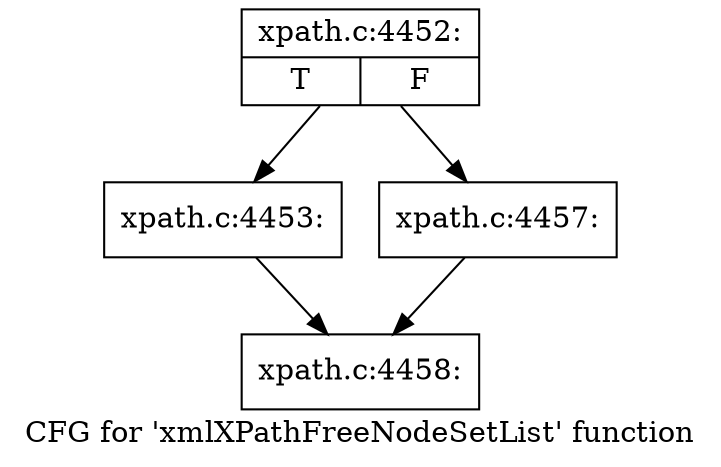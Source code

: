 digraph "CFG for 'xmlXPathFreeNodeSetList' function" {
	label="CFG for 'xmlXPathFreeNodeSetList' function";

	Node0x55e6b2595530 [shape=record,label="{xpath.c:4452:|{<s0>T|<s1>F}}"];
	Node0x55e6b2595530 -> Node0x55e6b2595000;
	Node0x55e6b2595530 -> Node0x55e6b25949f0;
	Node0x55e6b2595000 [shape=record,label="{xpath.c:4453:}"];
	Node0x55e6b2595000 -> Node0x55e6b2596d80;
	Node0x55e6b25949f0 [shape=record,label="{xpath.c:4457:}"];
	Node0x55e6b25949f0 -> Node0x55e6b2596d80;
	Node0x55e6b2596d80 [shape=record,label="{xpath.c:4458:}"];
}
